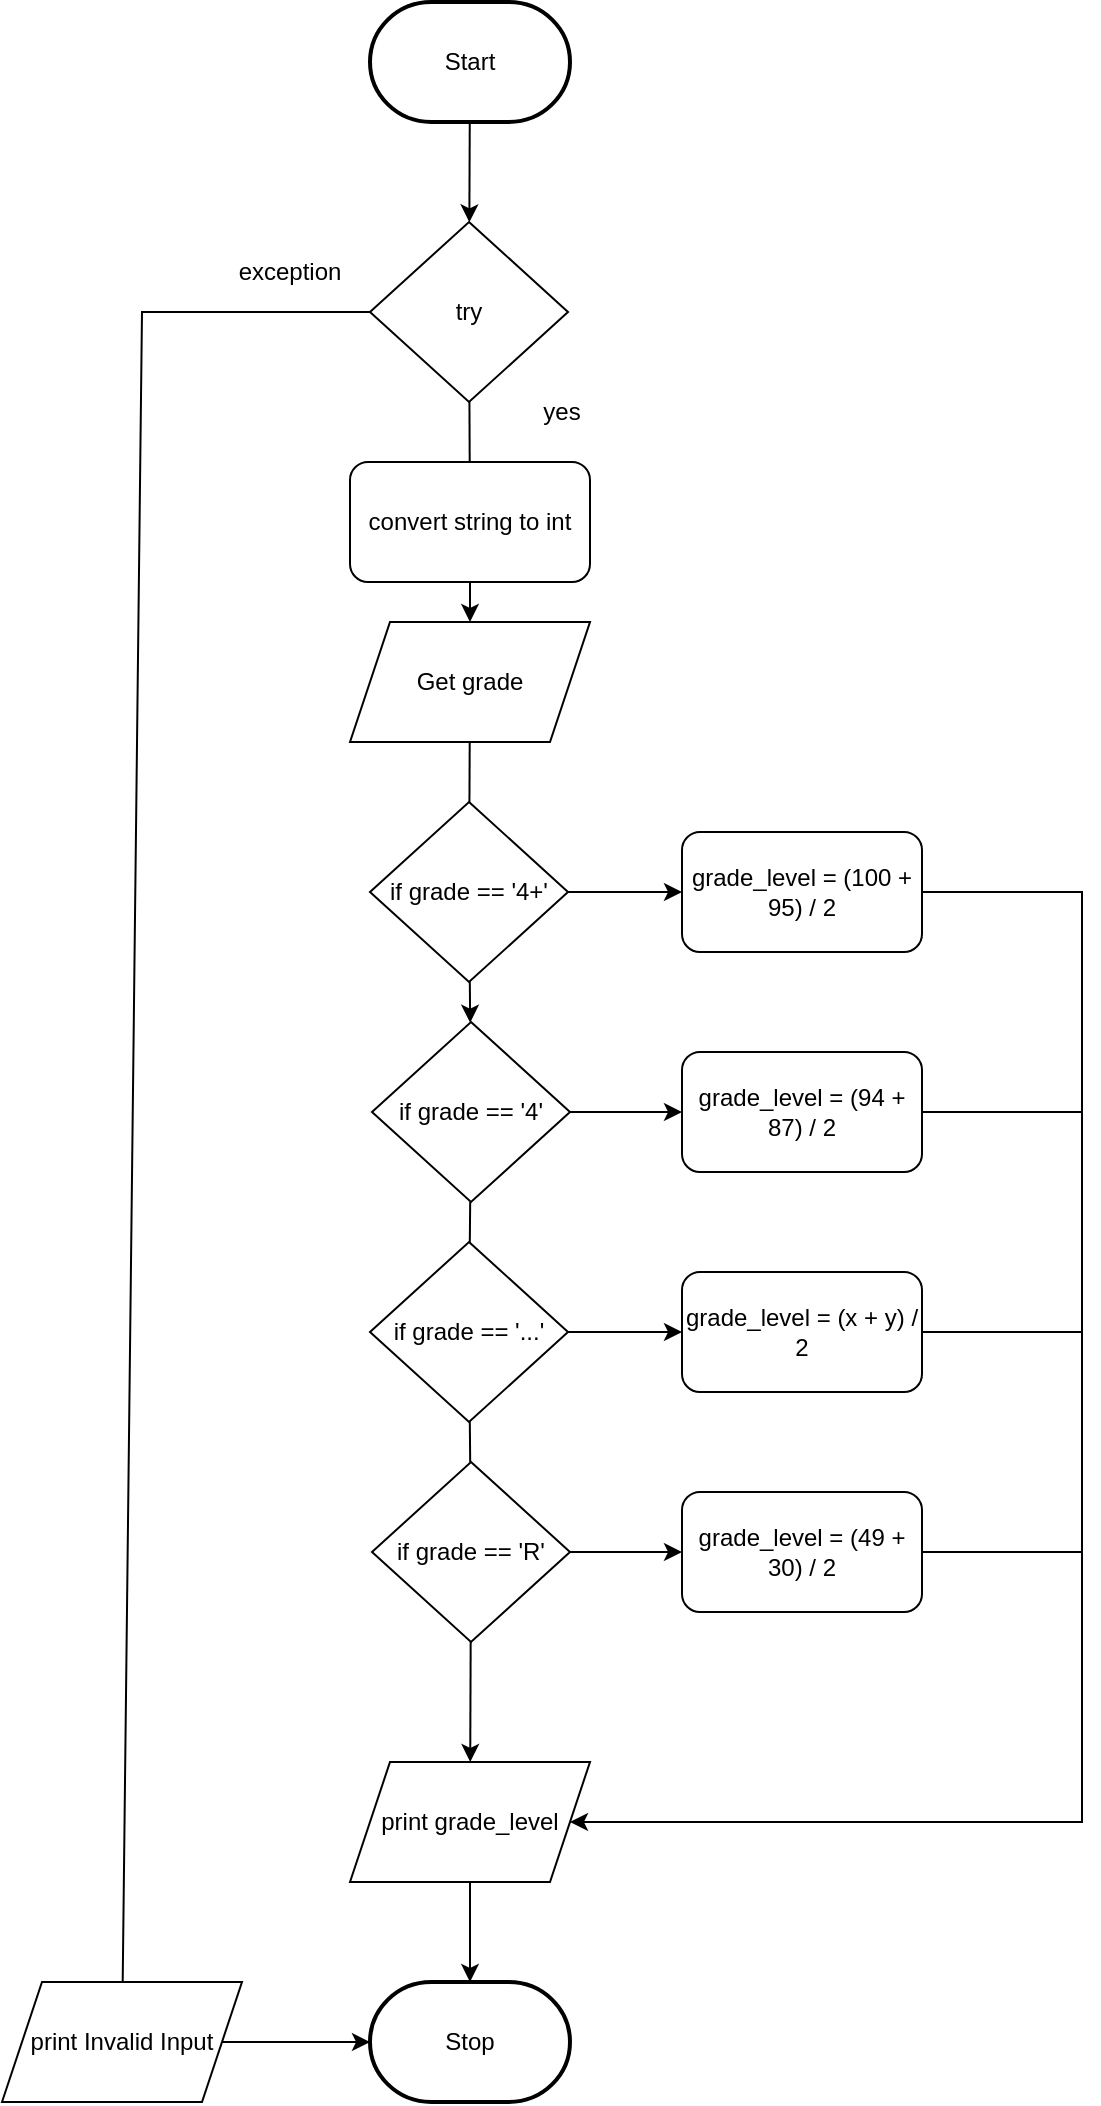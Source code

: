 <mxfile>
    <diagram id="SI7tuCP2dQLLvXjDpIHG" name="Page-1">
        <mxGraphModel dx="520" dy="1616" grid="1" gridSize="10" guides="1" tooltips="1" connect="1" arrows="1" fold="1" page="1" pageScale="1" pageWidth="827" pageHeight="1169" math="0" shadow="0">
            <root>
                <mxCell id="0"/>
                <mxCell id="1" parent="0"/>
                <mxCell id="208" value="" style="edgeStyle=none;html=1;" parent="1" source="3" target="51" edge="1">
                    <mxGeometry relative="1" as="geometry"/>
                </mxCell>
                <mxCell id="3" value="Start" style="strokeWidth=2;html=1;shape=mxgraph.flowchart.terminator;whiteSpace=wrap;" parent="1" vertex="1">
                    <mxGeometry x="364" y="-1110" width="100" height="60" as="geometry"/>
                </mxCell>
                <mxCell id="10" value="Stop" style="strokeWidth=2;html=1;shape=mxgraph.flowchart.terminator;whiteSpace=wrap;rounded=1;" parent="1" vertex="1">
                    <mxGeometry x="364" y="-120" width="100" height="60" as="geometry"/>
                </mxCell>
                <mxCell id="215" style="edgeStyle=none;html=1;fontSize=12;entryX=0;entryY=0.5;entryDx=0;entryDy=0;entryPerimeter=0;rounded=0;startArrow=none;" parent="1" source="231" target="10" edge="1">
                    <mxGeometry relative="1" as="geometry">
                        <mxPoint x="157" y="-170" as="targetPoint"/>
                        <Array as="points"/>
                    </mxGeometry>
                </mxCell>
                <mxCell id="234" value="" style="edgeStyle=none;html=1;startArrow=none;" parent="1" source="243" target="233" edge="1">
                    <mxGeometry relative="1" as="geometry"/>
                </mxCell>
                <mxCell id="51" value="try" style="rhombus;whiteSpace=wrap;html=1;" parent="1" vertex="1">
                    <mxGeometry x="364" y="-1000" width="99" height="90" as="geometry"/>
                </mxCell>
                <mxCell id="211" value="" style="edgeStyle=none;html=1;startArrow=none;" parent="1" source="212" target="10" edge="1">
                    <mxGeometry relative="1" as="geometry"/>
                </mxCell>
                <mxCell id="212" value="&lt;font style=&quot;font-size: 12px&quot;&gt;print grade_level&lt;/font&gt;" style="shape=parallelogram;perimeter=parallelogramPerimeter;whiteSpace=wrap;html=1;fixedSize=1;fontSize=8;" parent="1" vertex="1">
                    <mxGeometry x="354" y="-230" width="120" height="60" as="geometry"/>
                </mxCell>
                <mxCell id="223" value="yes" style="text;html=1;strokeColor=none;fillColor=none;align=center;verticalAlign=middle;whiteSpace=wrap;rounded=0;fontSize=12;" parent="1" vertex="1">
                    <mxGeometry x="430" y="-920" width="60" height="30" as="geometry"/>
                </mxCell>
                <mxCell id="227" value="exception" style="text;html=1;strokeColor=none;fillColor=none;align=center;verticalAlign=middle;whiteSpace=wrap;rounded=0;fontSize=12;" parent="1" vertex="1">
                    <mxGeometry x="294" y="-990" width="60" height="30" as="geometry"/>
                </mxCell>
                <mxCell id="231" value="&lt;font style=&quot;font-size: 12px&quot;&gt;print Invalid Input&lt;/font&gt;" style="shape=parallelogram;perimeter=parallelogramPerimeter;whiteSpace=wrap;html=1;fixedSize=1;fontSize=8;" parent="1" vertex="1">
                    <mxGeometry x="180" y="-120" width="120" height="60" as="geometry"/>
                </mxCell>
                <mxCell id="232" value="" style="edgeStyle=none;html=1;fontSize=12;rounded=0;endArrow=none;" parent="1" source="51" target="231" edge="1">
                    <mxGeometry relative="1" as="geometry">
                        <mxPoint x="364" y="-520" as="targetPoint"/>
                        <Array as="points">
                            <mxPoint x="250" y="-955"/>
                        </Array>
                        <mxPoint x="341" y="-955" as="sourcePoint"/>
                    </mxGeometry>
                </mxCell>
                <mxCell id="233" value="Get grade" style="shape=parallelogram;perimeter=parallelogramPerimeter;whiteSpace=wrap;html=1;fixedSize=1;" parent="1" vertex="1">
                    <mxGeometry x="354" y="-800" width="120" height="60" as="geometry"/>
                </mxCell>
                <mxCell id="243" value="convert string to int" style="rounded=1;whiteSpace=wrap;html=1;" vertex="1" parent="1">
                    <mxGeometry x="354" y="-880" width="120" height="60" as="geometry"/>
                </mxCell>
                <mxCell id="244" value="" style="edgeStyle=none;html=1;endArrow=none;" edge="1" parent="1" source="51" target="243">
                    <mxGeometry relative="1" as="geometry">
                        <mxPoint x="414" y="-890" as="sourcePoint"/>
                        <mxPoint x="414" y="-800" as="targetPoint"/>
                    </mxGeometry>
                </mxCell>
                <mxCell id="250" value="" style="edgeStyle=none;html=1;" edge="1" parent="1" source="246" target="248">
                    <mxGeometry relative="1" as="geometry"/>
                </mxCell>
                <mxCell id="259" value="" style="edgeStyle=none;html=1;" edge="1" parent="1" source="246" target="255">
                    <mxGeometry relative="1" as="geometry"/>
                </mxCell>
                <mxCell id="246" value="if grade == '4+'" style="rhombus;whiteSpace=wrap;html=1;" vertex="1" parent="1">
                    <mxGeometry x="364" y="-710" width="99" height="90" as="geometry"/>
                </mxCell>
                <mxCell id="247" value="" style="edgeStyle=none;html=1;endArrow=none;" edge="1" parent="1" source="233" target="246">
                    <mxGeometry relative="1" as="geometry">
                        <mxPoint x="413.318" y="-740" as="sourcePoint"/>
                        <mxPoint x="404.682" y="-360" as="targetPoint"/>
                    </mxGeometry>
                </mxCell>
                <mxCell id="261" value="" style="edgeStyle=none;html=1;" edge="1" parent="1" source="248" target="260">
                    <mxGeometry relative="1" as="geometry"/>
                </mxCell>
                <mxCell id="273" value="" style="edgeStyle=none;rounded=0;html=1;endArrow=none;endFill=0;" edge="1" parent="1" source="248" target="252">
                    <mxGeometry relative="1" as="geometry"/>
                </mxCell>
                <mxCell id="248" value="if grade == '4'" style="rhombus;whiteSpace=wrap;html=1;" vertex="1" parent="1">
                    <mxGeometry x="365" y="-600" width="99" height="90" as="geometry"/>
                </mxCell>
                <mxCell id="263" value="" style="edgeStyle=none;html=1;" edge="1" parent="1" source="249" target="262">
                    <mxGeometry relative="1" as="geometry"/>
                </mxCell>
                <mxCell id="275" value="" style="edgeStyle=none;rounded=0;html=1;endArrow=classic;endFill=1;" edge="1" parent="1" source="249" target="212">
                    <mxGeometry relative="1" as="geometry"/>
                </mxCell>
                <mxCell id="249" value="if grade == 'R'" style="rhombus;whiteSpace=wrap;html=1;" vertex="1" parent="1">
                    <mxGeometry x="365" y="-380" width="99" height="90" as="geometry"/>
                </mxCell>
                <mxCell id="265" value="" style="edgeStyle=none;html=1;" edge="1" parent="1" source="252" target="264">
                    <mxGeometry relative="1" as="geometry"/>
                </mxCell>
                <mxCell id="274" value="" style="edgeStyle=none;rounded=0;html=1;endArrow=none;endFill=0;" edge="1" parent="1" source="252" target="249">
                    <mxGeometry relative="1" as="geometry"/>
                </mxCell>
                <mxCell id="252" value="if grade == '...'" style="rhombus;whiteSpace=wrap;html=1;" vertex="1" parent="1">
                    <mxGeometry x="364" y="-490" width="99" height="90" as="geometry"/>
                </mxCell>
                <mxCell id="255" value="grade_level = (100 + 95) / 2" style="rounded=1;whiteSpace=wrap;html=1;" vertex="1" parent="1">
                    <mxGeometry x="520" y="-695" width="120" height="60" as="geometry"/>
                </mxCell>
                <mxCell id="272" style="edgeStyle=none;rounded=0;html=1;endArrow=none;endFill=0;" edge="1" parent="1" source="260">
                    <mxGeometry relative="1" as="geometry">
                        <mxPoint x="720" y="-555" as="targetPoint"/>
                    </mxGeometry>
                </mxCell>
                <mxCell id="260" value="grade_level = (94 + 87) / 2" style="rounded=1;whiteSpace=wrap;html=1;" vertex="1" parent="1">
                    <mxGeometry x="520" y="-585" width="120" height="60" as="geometry"/>
                </mxCell>
                <mxCell id="271" style="edgeStyle=none;rounded=0;html=1;endArrow=none;endFill=0;" edge="1" parent="1" source="262">
                    <mxGeometry relative="1" as="geometry">
                        <mxPoint x="720" y="-335" as="targetPoint"/>
                    </mxGeometry>
                </mxCell>
                <mxCell id="262" value="grade_level = (49 + 30) / 2" style="rounded=1;whiteSpace=wrap;html=1;" vertex="1" parent="1">
                    <mxGeometry x="520" y="-365" width="120" height="60" as="geometry"/>
                </mxCell>
                <mxCell id="266" style="edgeStyle=none;html=1;entryX=1;entryY=0.5;entryDx=0;entryDy=0;rounded=0;exitX=1;exitY=0.5;exitDx=0;exitDy=0;" edge="1" parent="1" source="255" target="212">
                    <mxGeometry relative="1" as="geometry">
                        <mxPoint x="730" y="-560" as="sourcePoint"/>
                        <Array as="points">
                            <mxPoint x="720" y="-665"/>
                            <mxPoint x="720" y="-200"/>
                        </Array>
                    </mxGeometry>
                </mxCell>
                <mxCell id="270" style="edgeStyle=none;rounded=0;html=1;endArrow=none;endFill=0;" edge="1" parent="1" source="264">
                    <mxGeometry relative="1" as="geometry">
                        <mxPoint x="720" y="-445" as="targetPoint"/>
                    </mxGeometry>
                </mxCell>
                <mxCell id="264" value="grade_level = (x + y) / 2" style="rounded=1;whiteSpace=wrap;html=1;" vertex="1" parent="1">
                    <mxGeometry x="520" y="-475" width="120" height="60" as="geometry"/>
                </mxCell>
            </root>
        </mxGraphModel>
    </diagram>
</mxfile>